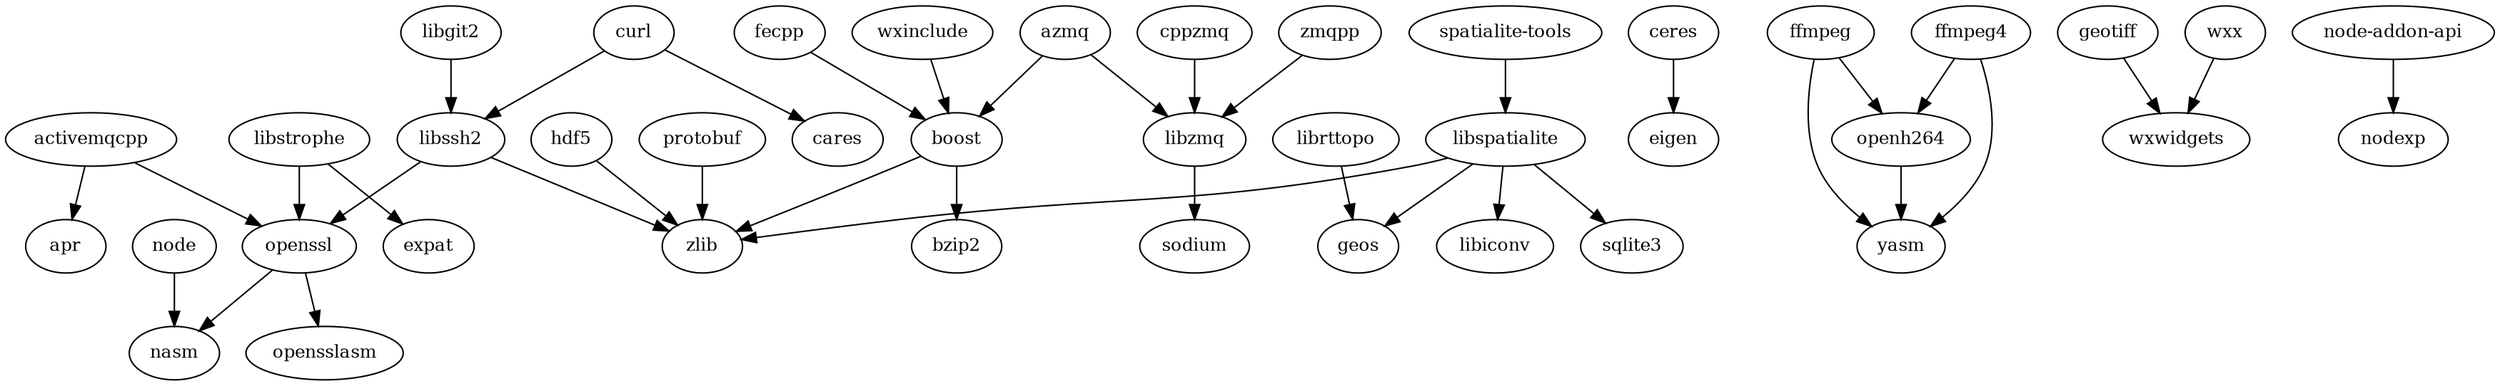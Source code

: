 digraph GG {
  node [fontsize=12];
  "activemqcpp" -> "apr";
  "activemqcpp" -> "openssl";
  "azmq" -> "boost";
  "azmq" -> "libzmq";
  "boost" -> "bzip2";
  "boost" -> "zlib";
  "ceres" -> "eigen";
  "cppzmq" -> "libzmq";
  "curl" -> "cares";
  "curl" -> "libssh2";
  "fecpp" -> "boost";
  "ffmpeg" -> "openh264";
  "ffmpeg" -> "yasm";
  "ffmpeg4" -> "openh264";
  "ffmpeg4" -> "yasm";
  "geotiff" -> "wxwidgets";
  "hdf5" -> "zlib";
  "libgit2" -> "libssh2";
  "librttopo" -> "geos";
  "libspatialite" -> "geos";
  "libspatialite" -> "libiconv";
  "libspatialite" -> "sqlite3";
  "libspatialite" -> "zlib";
  "libssh2" -> "openssl";
  "libssh2" -> "zlib";
  "libstrophe" -> "expat";
  "libstrophe" -> "openssl";
  "libzmq" -> "sodium";
  "node" -> "nasm";
  "node-addon-api" -> "nodexp";
  "openh264" -> "yasm";
  "openssl" -> "nasm";
  "openssl" -> "opensslasm";
  "protobuf" -> "zlib";
  "spatialite-tools" -> "libspatialite";
  "wxinclude" -> "boost";
  "wxx" -> "wxwidgets";
  "zmqpp" -> "libzmq";
}
